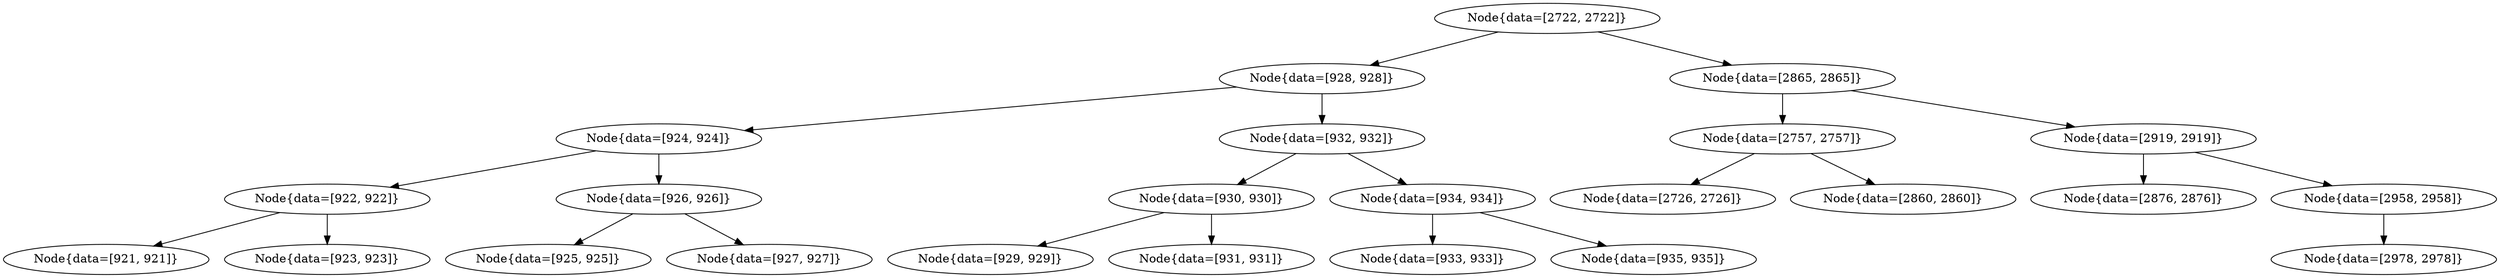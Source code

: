 digraph G{
1258336738 [label="Node{data=[2722, 2722]}"]
1258336738 -> 2139637873
2139637873 [label="Node{data=[928, 928]}"]
2139637873 -> 1404654288
1404654288 [label="Node{data=[924, 924]}"]
1404654288 -> 1920565795
1920565795 [label="Node{data=[922, 922]}"]
1920565795 -> 1010348591
1010348591 [label="Node{data=[921, 921]}"]
1920565795 -> 30326297
30326297 [label="Node{data=[923, 923]}"]
1404654288 -> 410534690
410534690 [label="Node{data=[926, 926]}"]
410534690 -> 640590484
640590484 [label="Node{data=[925, 925]}"]
410534690 -> 1602147764
1602147764 [label="Node{data=[927, 927]}"]
2139637873 -> 724866612
724866612 [label="Node{data=[932, 932]}"]
724866612 -> 1896849699
1896849699 [label="Node{data=[930, 930]}"]
1896849699 -> 585537428
585537428 [label="Node{data=[929, 929]}"]
1896849699 -> 194782473
194782473 [label="Node{data=[931, 931]}"]
724866612 -> 76978040
76978040 [label="Node{data=[934, 934]}"]
76978040 -> 144455792
144455792 [label="Node{data=[933, 933]}"]
76978040 -> 508576960
508576960 [label="Node{data=[935, 935]}"]
1258336738 -> 1947115118
1947115118 [label="Node{data=[2865, 2865]}"]
1947115118 -> 1142160064
1142160064 [label="Node{data=[2757, 2757]}"]
1142160064 -> 757400970
757400970 [label="Node{data=[2726, 2726]}"]
1142160064 -> 835658410
835658410 [label="Node{data=[2860, 2860]}"]
1947115118 -> 833763091
833763091 [label="Node{data=[2919, 2919]}"]
833763091 -> 1781276191
1781276191 [label="Node{data=[2876, 2876]}"]
833763091 -> 1872781189
1872781189 [label="Node{data=[2958, 2958]}"]
1872781189 -> 657652393
657652393 [label="Node{data=[2978, 2978]}"]
}